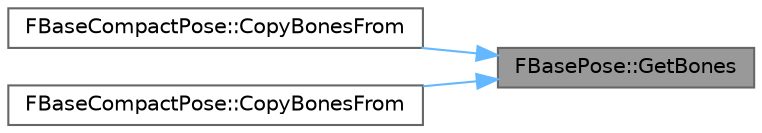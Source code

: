 digraph "FBasePose::GetBones"
{
 // INTERACTIVE_SVG=YES
 // LATEX_PDF_SIZE
  bgcolor="transparent";
  edge [fontname=Helvetica,fontsize=10,labelfontname=Helvetica,labelfontsize=10];
  node [fontname=Helvetica,fontsize=10,shape=box,height=0.2,width=0.4];
  rankdir="RL";
  Node1 [id="Node000001",label="FBasePose::GetBones",height=0.2,width=0.4,color="gray40", fillcolor="grey60", style="filled", fontcolor="black",tooltip=" "];
  Node1 -> Node2 [id="edge1_Node000001_Node000002",dir="back",color="steelblue1",style="solid",tooltip=" "];
  Node2 [id="Node000002",label="FBaseCompactPose::CopyBonesFrom",height=0.2,width=0.4,color="grey40", fillcolor="white", style="filled",URL="$d0/ded/structFBaseCompactPose.html#aea80d98ab27b9ccf763df055d85ad11f",tooltip=" "];
  Node1 -> Node3 [id="edge2_Node000001_Node000003",dir="back",color="steelblue1",style="solid",tooltip=" "];
  Node3 [id="Node000003",label="FBaseCompactPose::CopyBonesFrom",height=0.2,width=0.4,color="grey40", fillcolor="white", style="filled",URL="$d0/ded/structFBaseCompactPose.html#a591a9cedce8d4f38e65741969ebe1f3d",tooltip=" "];
}

